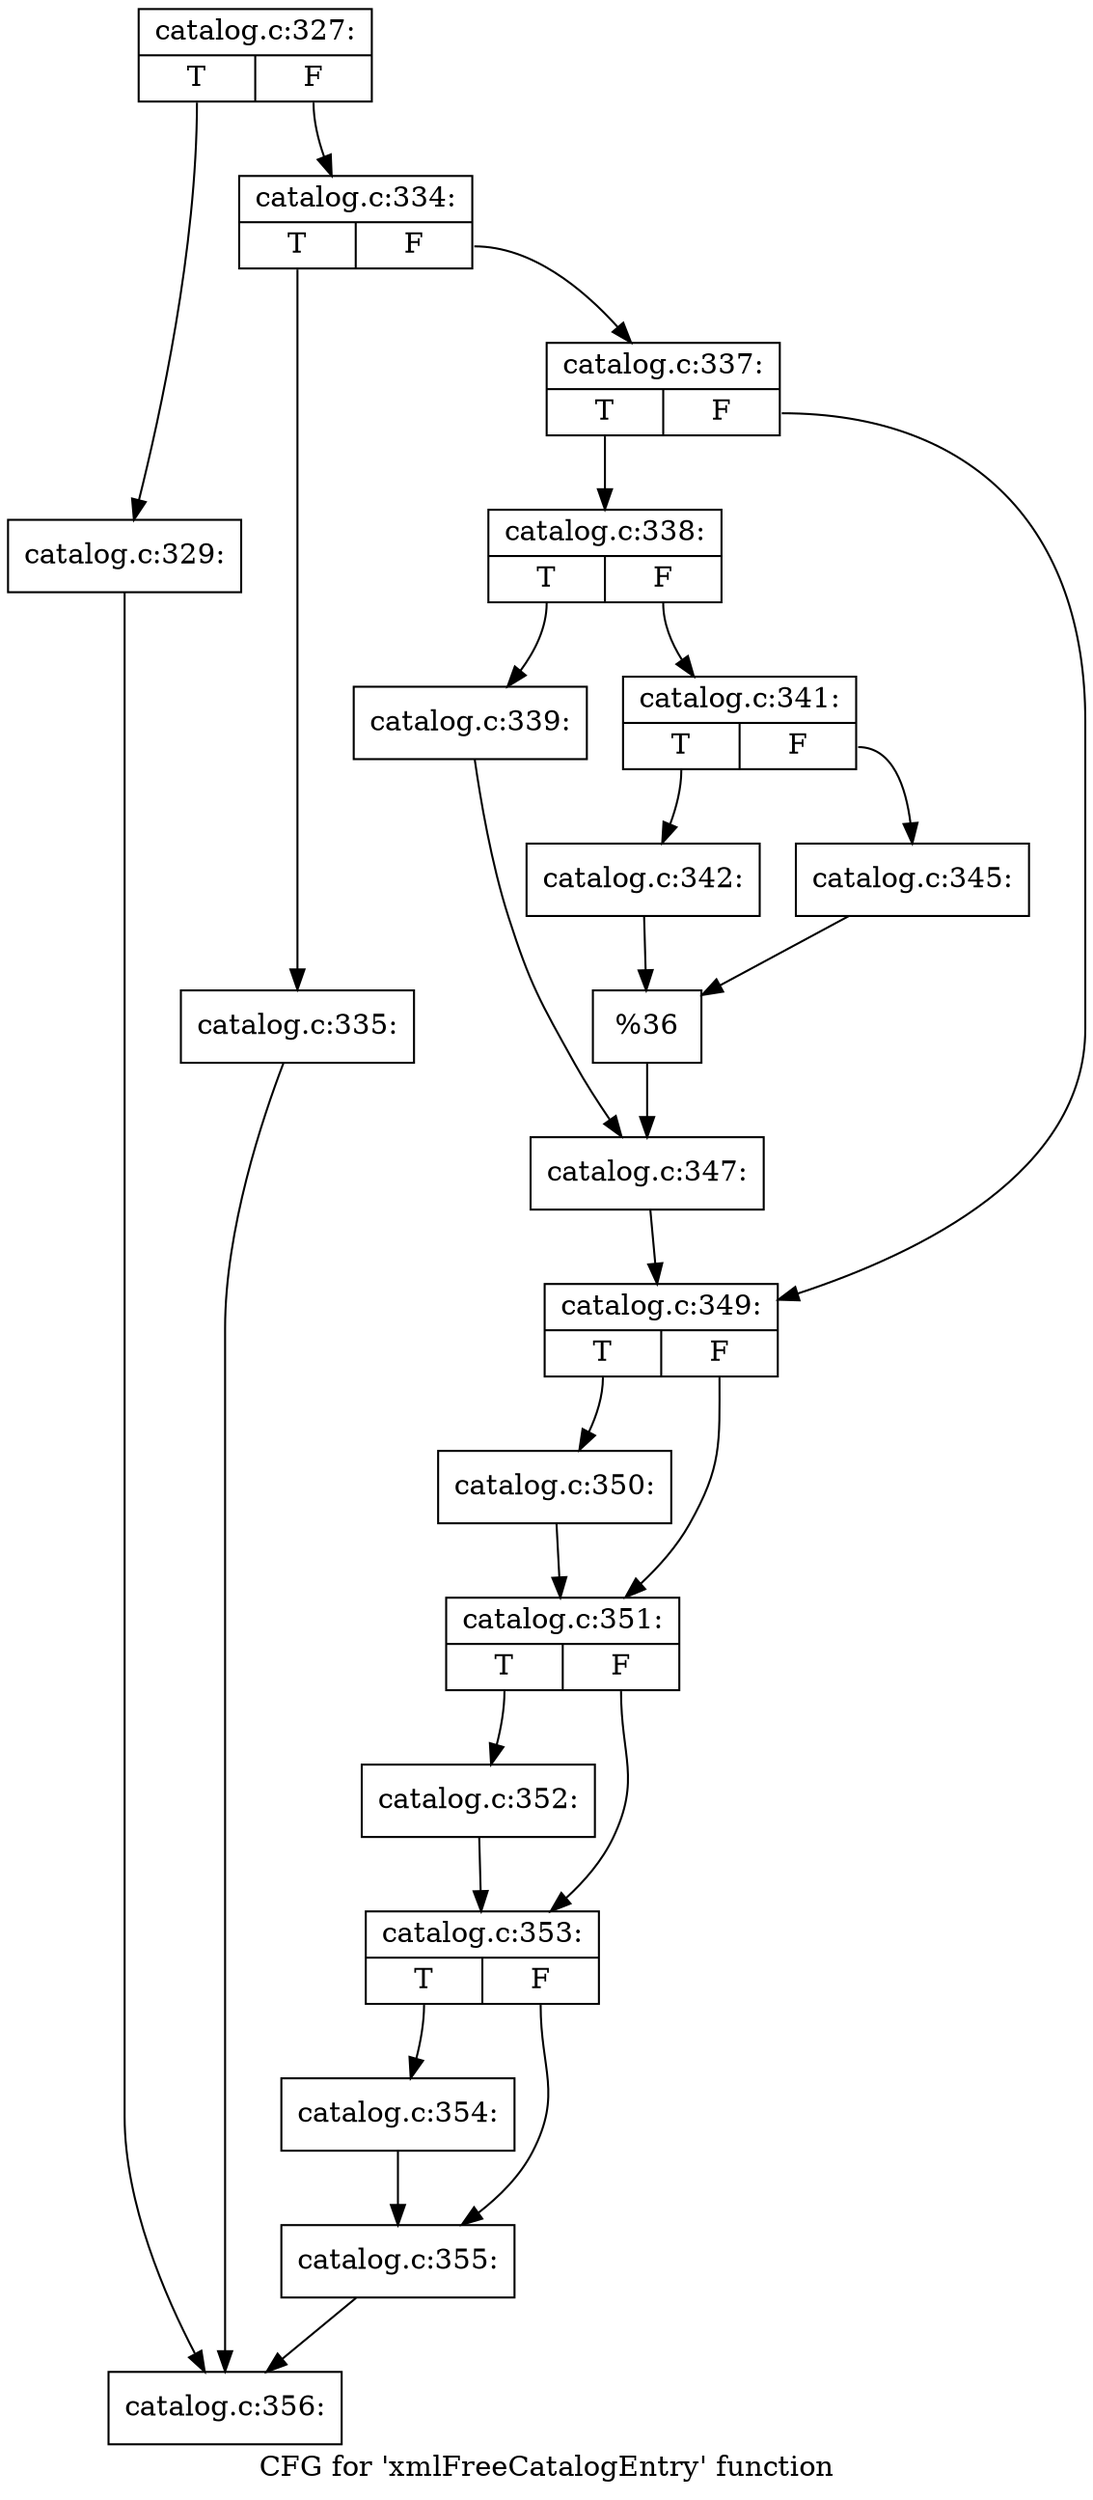 digraph "CFG for 'xmlFreeCatalogEntry' function" {
	label="CFG for 'xmlFreeCatalogEntry' function";

	Node0x3905640 [shape=record,label="{catalog.c:327:|{<s0>T|<s1>F}}"];
	Node0x3905640:s0 -> Node0x396a2d0;
	Node0x3905640:s1 -> Node0x396a320;
	Node0x396a2d0 [shape=record,label="{catalog.c:329:}"];
	Node0x396a2d0 -> Node0x396a3c0;
	Node0x396a320 [shape=record,label="{catalog.c:334:|{<s0>T|<s1>F}}"];
	Node0x396a320:s0 -> Node0x3905a00;
	Node0x396a320:s1 -> Node0x3905a50;
	Node0x3905a00 [shape=record,label="{catalog.c:335:}"];
	Node0x3905a00 -> Node0x396a3c0;
	Node0x3905a50 [shape=record,label="{catalog.c:337:|{<s0>T|<s1>F}}"];
	Node0x3905a50:s0 -> Node0x396af90;
	Node0x3905a50:s1 -> Node0x396afe0;
	Node0x396af90 [shape=record,label="{catalog.c:338:|{<s0>T|<s1>F}}"];
	Node0x396af90:s0 -> Node0x396b2e0;
	Node0x396af90:s1 -> Node0x396b380;
	Node0x396b2e0 [shape=record,label="{catalog.c:339:}"];
	Node0x396b2e0 -> Node0x396b330;
	Node0x396b380 [shape=record,label="{catalog.c:341:|{<s0>T|<s1>F}}"];
	Node0x396b380:s0 -> Node0x396bed0;
	Node0x396b380:s1 -> Node0x396bf70;
	Node0x396bed0 [shape=record,label="{catalog.c:342:}"];
	Node0x396bed0 -> Node0x396bf20;
	Node0x396bf70 [shape=record,label="{catalog.c:345:}"];
	Node0x396bf70 -> Node0x396bf20;
	Node0x396bf20 [shape=record,label="{%36}"];
	Node0x396bf20 -> Node0x396b330;
	Node0x396b330 [shape=record,label="{catalog.c:347:}"];
	Node0x396b330 -> Node0x396afe0;
	Node0x396afe0 [shape=record,label="{catalog.c:349:|{<s0>T|<s1>F}}"];
	Node0x396afe0:s0 -> Node0x396cf00;
	Node0x396afe0:s1 -> Node0x396cf50;
	Node0x396cf00 [shape=record,label="{catalog.c:350:}"];
	Node0x396cf00 -> Node0x396cf50;
	Node0x396cf50 [shape=record,label="{catalog.c:351:|{<s0>T|<s1>F}}"];
	Node0x396cf50:s0 -> Node0x396d6e0;
	Node0x396cf50:s1 -> Node0x396d730;
	Node0x396d6e0 [shape=record,label="{catalog.c:352:}"];
	Node0x396d6e0 -> Node0x396d730;
	Node0x396d730 [shape=record,label="{catalog.c:353:|{<s0>T|<s1>F}}"];
	Node0x396d730:s0 -> Node0x396dec0;
	Node0x396d730:s1 -> Node0x396df10;
	Node0x396dec0 [shape=record,label="{catalog.c:354:}"];
	Node0x396dec0 -> Node0x396df10;
	Node0x396df10 [shape=record,label="{catalog.c:355:}"];
	Node0x396df10 -> Node0x396a3c0;
	Node0x396a3c0 [shape=record,label="{catalog.c:356:}"];
}

